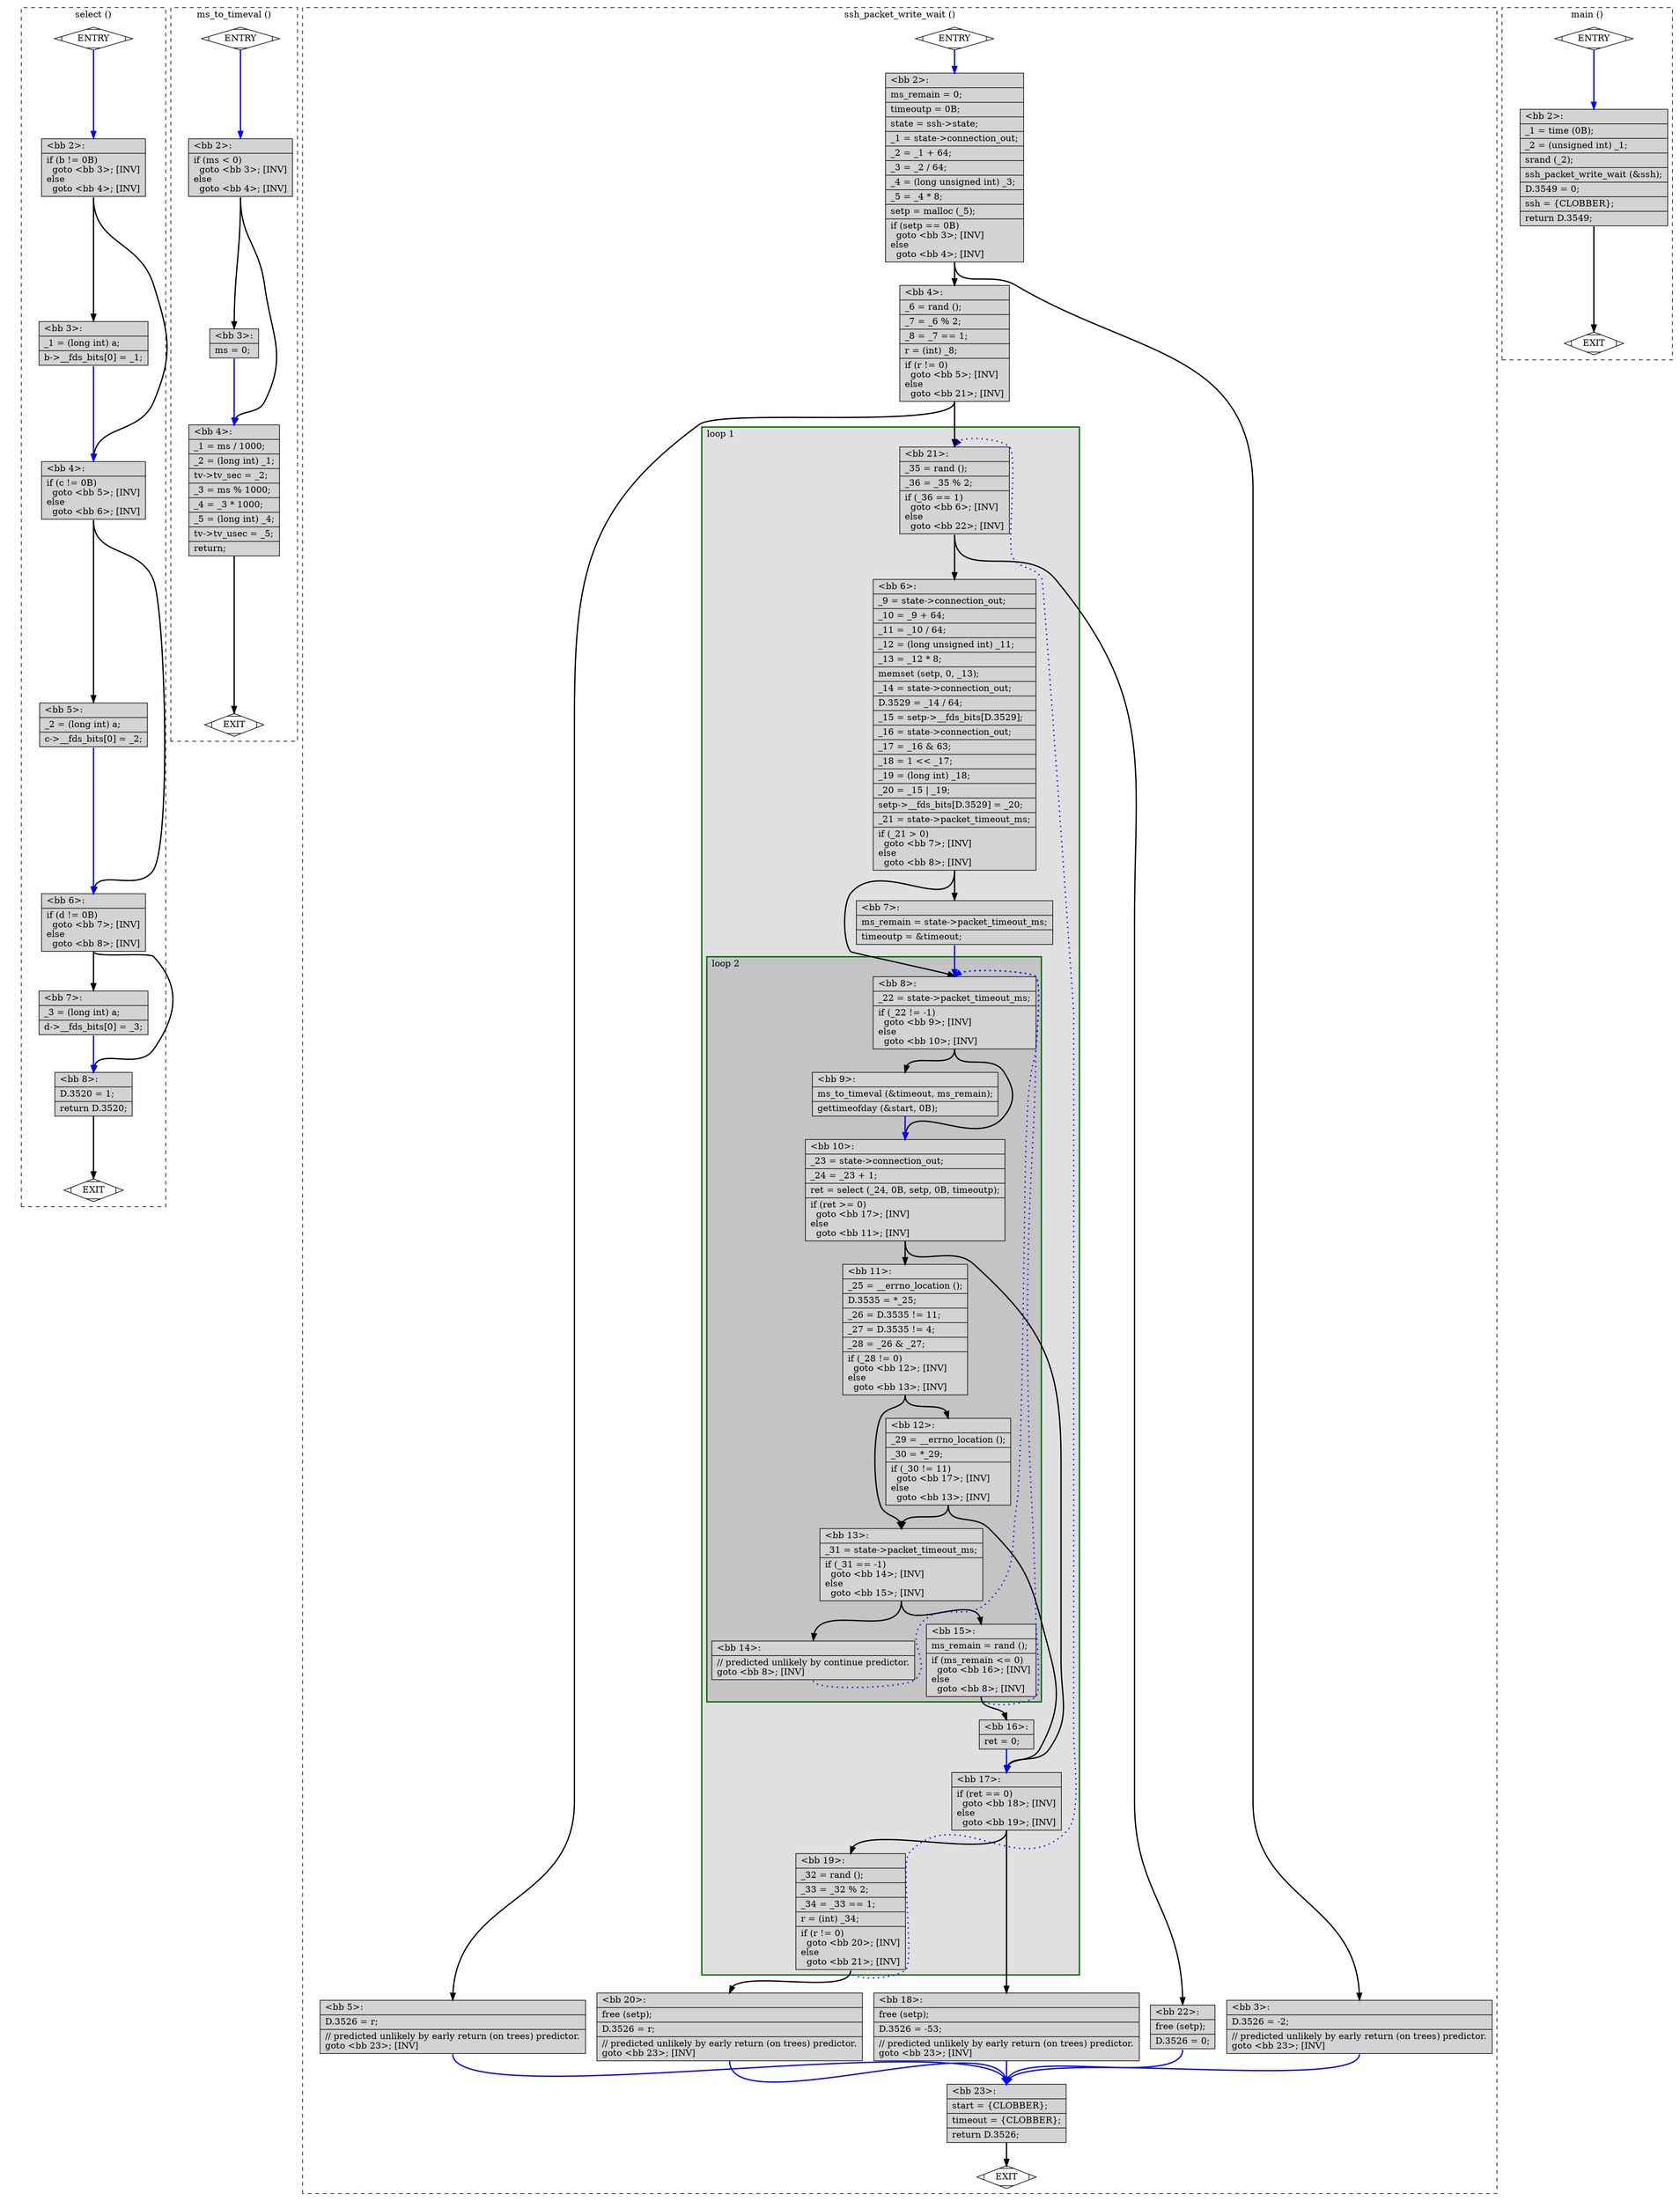 digraph "test.o-openssh_leak_2.c.015t.cfg" {
overlap=false;
subgraph "cluster_select" {
	style="dashed";
	color="black";
	label="select ()";
	fn_22_basic_block_0 [shape=Mdiamond,style=filled,fillcolor=white,label="ENTRY"];

	fn_22_basic_block_1 [shape=Mdiamond,style=filled,fillcolor=white,label="EXIT"];

	fn_22_basic_block_2 [shape=record,style=filled,fillcolor=lightgrey,label="{\<bb\ 2\>:\l\
|if\ (b\ !=\ 0B)\l\
\ \ goto\ \<bb\ 3\>;\ [INV]\l\
else\l\
\ \ goto\ \<bb\ 4\>;\ [INV]\l\
}"];

	fn_22_basic_block_3 [shape=record,style=filled,fillcolor=lightgrey,label="{\<bb\ 3\>:\l\
|_1\ =\ (long\ int)\ a;\l\
|b-\>__fds_bits[0]\ =\ _1;\l\
}"];

	fn_22_basic_block_4 [shape=record,style=filled,fillcolor=lightgrey,label="{\<bb\ 4\>:\l\
|if\ (c\ !=\ 0B)\l\
\ \ goto\ \<bb\ 5\>;\ [INV]\l\
else\l\
\ \ goto\ \<bb\ 6\>;\ [INV]\l\
}"];

	fn_22_basic_block_5 [shape=record,style=filled,fillcolor=lightgrey,label="{\<bb\ 5\>:\l\
|_2\ =\ (long\ int)\ a;\l\
|c-\>__fds_bits[0]\ =\ _2;\l\
}"];

	fn_22_basic_block_6 [shape=record,style=filled,fillcolor=lightgrey,label="{\<bb\ 6\>:\l\
|if\ (d\ !=\ 0B)\l\
\ \ goto\ \<bb\ 7\>;\ [INV]\l\
else\l\
\ \ goto\ \<bb\ 8\>;\ [INV]\l\
}"];

	fn_22_basic_block_7 [shape=record,style=filled,fillcolor=lightgrey,label="{\<bb\ 7\>:\l\
|_3\ =\ (long\ int)\ a;\l\
|d-\>__fds_bits[0]\ =\ _3;\l\
}"];

	fn_22_basic_block_8 [shape=record,style=filled,fillcolor=lightgrey,label="{\<bb\ 8\>:\l\
|D.3520\ =\ 1;\l\
|return\ D.3520;\l\
}"];

	fn_22_basic_block_0:s -> fn_22_basic_block_2:n [style="solid,bold",color=blue,weight=100,constraint=true];
	fn_22_basic_block_2:s -> fn_22_basic_block_3:n [style="solid,bold",color=black,weight=10,constraint=true];
	fn_22_basic_block_2:s -> fn_22_basic_block_4:n [style="solid,bold",color=black,weight=10,constraint=true];
	fn_22_basic_block_3:s -> fn_22_basic_block_4:n [style="solid,bold",color=blue,weight=100,constraint=true];
	fn_22_basic_block_4:s -> fn_22_basic_block_5:n [style="solid,bold",color=black,weight=10,constraint=true];
	fn_22_basic_block_4:s -> fn_22_basic_block_6:n [style="solid,bold",color=black,weight=10,constraint=true];
	fn_22_basic_block_5:s -> fn_22_basic_block_6:n [style="solid,bold",color=blue,weight=100,constraint=true];
	fn_22_basic_block_6:s -> fn_22_basic_block_7:n [style="solid,bold",color=black,weight=10,constraint=true];
	fn_22_basic_block_6:s -> fn_22_basic_block_8:n [style="solid,bold",color=black,weight=10,constraint=true];
	fn_22_basic_block_7:s -> fn_22_basic_block_8:n [style="solid,bold",color=blue,weight=100,constraint=true];
	fn_22_basic_block_8:s -> fn_22_basic_block_1:n [style="solid,bold",color=black,weight=10,constraint=true];
	fn_22_basic_block_0:s -> fn_22_basic_block_1:n [style="invis",constraint=true];
}
subgraph "cluster_ms_to_timeval" {
	style="dashed";
	color="black";
	label="ms_to_timeval ()";
	fn_23_basic_block_0 [shape=Mdiamond,style=filled,fillcolor=white,label="ENTRY"];

	fn_23_basic_block_1 [shape=Mdiamond,style=filled,fillcolor=white,label="EXIT"];

	fn_23_basic_block_2 [shape=record,style=filled,fillcolor=lightgrey,label="{\<bb\ 2\>:\l\
|if\ (ms\ \<\ 0)\l\
\ \ goto\ \<bb\ 3\>;\ [INV]\l\
else\l\
\ \ goto\ \<bb\ 4\>;\ [INV]\l\
}"];

	fn_23_basic_block_3 [shape=record,style=filled,fillcolor=lightgrey,label="{\<bb\ 3\>:\l\
|ms\ =\ 0;\l\
}"];

	fn_23_basic_block_4 [shape=record,style=filled,fillcolor=lightgrey,label="{\<bb\ 4\>:\l\
|_1\ =\ ms\ /\ 1000;\l\
|_2\ =\ (long\ int)\ _1;\l\
|tv-\>tv_sec\ =\ _2;\l\
|_3\ =\ ms\ %\ 1000;\l\
|_4\ =\ _3\ *\ 1000;\l\
|_5\ =\ (long\ int)\ _4;\l\
|tv-\>tv_usec\ =\ _5;\l\
|return;\l\
}"];

	fn_23_basic_block_0:s -> fn_23_basic_block_2:n [style="solid,bold",color=blue,weight=100,constraint=true];
	fn_23_basic_block_2:s -> fn_23_basic_block_3:n [style="solid,bold",color=black,weight=10,constraint=true];
	fn_23_basic_block_2:s -> fn_23_basic_block_4:n [style="solid,bold",color=black,weight=10,constraint=true];
	fn_23_basic_block_3:s -> fn_23_basic_block_4:n [style="solid,bold",color=blue,weight=100,constraint=true];
	fn_23_basic_block_4:s -> fn_23_basic_block_1:n [style="solid,bold",color=black,weight=10,constraint=true];
	fn_23_basic_block_0:s -> fn_23_basic_block_1:n [style="invis",constraint=true];
}
subgraph "cluster_ssh_packet_write_wait" {
	style="dashed";
	color="black";
	label="ssh_packet_write_wait ()";
	subgraph cluster_24_1 {
	style="filled";
	color="darkgreen";
	fillcolor="grey88";
	label="loop 1";
	labeljust=l;
	penwidth=2;
	subgraph cluster_24_2 {
	style="filled";
	color="darkgreen";
	fillcolor="grey77";
	label="loop 2";
	labeljust=l;
	penwidth=2;
	fn_24_basic_block_8 [shape=record,style=filled,fillcolor=lightgrey,label="{\<bb\ 8\>:\l\
|_22\ =\ state-\>packet_timeout_ms;\l\
|if\ (_22\ !=\ -1)\l\
\ \ goto\ \<bb\ 9\>;\ [INV]\l\
else\l\
\ \ goto\ \<bb\ 10\>;\ [INV]\l\
}"];

	fn_24_basic_block_9 [shape=record,style=filled,fillcolor=lightgrey,label="{\<bb\ 9\>:\l\
|ms_to_timeval\ (&timeout,\ ms_remain);\l\
|gettimeofday\ (&start,\ 0B);\l\
}"];

	fn_24_basic_block_10 [shape=record,style=filled,fillcolor=lightgrey,label="{\<bb\ 10\>:\l\
|_23\ =\ state-\>connection_out;\l\
|_24\ =\ _23\ +\ 1;\l\
|ret\ =\ select\ (_24,\ 0B,\ setp,\ 0B,\ timeoutp);\l\
|if\ (ret\ \>=\ 0)\l\
\ \ goto\ \<bb\ 17\>;\ [INV]\l\
else\l\
\ \ goto\ \<bb\ 11\>;\ [INV]\l\
}"];

	fn_24_basic_block_11 [shape=record,style=filled,fillcolor=lightgrey,label="{\<bb\ 11\>:\l\
|_25\ =\ __errno_location\ ();\l\
|D.3535\ =\ *_25;\l\
|_26\ =\ D.3535\ !=\ 11;\l\
|_27\ =\ D.3535\ !=\ 4;\l\
|_28\ =\ _26\ &\ _27;\l\
|if\ (_28\ !=\ 0)\l\
\ \ goto\ \<bb\ 12\>;\ [INV]\l\
else\l\
\ \ goto\ \<bb\ 13\>;\ [INV]\l\
}"];

	fn_24_basic_block_12 [shape=record,style=filled,fillcolor=lightgrey,label="{\<bb\ 12\>:\l\
|_29\ =\ __errno_location\ ();\l\
|_30\ =\ *_29;\l\
|if\ (_30\ !=\ 11)\l\
\ \ goto\ \<bb\ 17\>;\ [INV]\l\
else\l\
\ \ goto\ \<bb\ 13\>;\ [INV]\l\
}"];

	fn_24_basic_block_13 [shape=record,style=filled,fillcolor=lightgrey,label="{\<bb\ 13\>:\l\
|_31\ =\ state-\>packet_timeout_ms;\l\
|if\ (_31\ ==\ -1)\l\
\ \ goto\ \<bb\ 14\>;\ [INV]\l\
else\l\
\ \ goto\ \<bb\ 15\>;\ [INV]\l\
}"];

	fn_24_basic_block_14 [shape=record,style=filled,fillcolor=lightgrey,label="{\<bb\ 14\>:\l\
|//\ predicted\ unlikely\ by\ continue\ predictor.\l\
goto\ \<bb\ 8\>;\ [INV]\l\
}"];

	fn_24_basic_block_15 [shape=record,style=filled,fillcolor=lightgrey,label="{\<bb\ 15\>:\l\
|ms_remain\ =\ rand\ ();\l\
|if\ (ms_remain\ \<=\ 0)\l\
\ \ goto\ \<bb\ 16\>;\ [INV]\l\
else\l\
\ \ goto\ \<bb\ 8\>;\ [INV]\l\
}"];

	}
	fn_24_basic_block_21 [shape=record,style=filled,fillcolor=lightgrey,label="{\<bb\ 21\>:\l\
|_35\ =\ rand\ ();\l\
|_36\ =\ _35\ %\ 2;\l\
|if\ (_36\ ==\ 1)\l\
\ \ goto\ \<bb\ 6\>;\ [INV]\l\
else\l\
\ \ goto\ \<bb\ 22\>;\ [INV]\l\
}"];

	fn_24_basic_block_6 [shape=record,style=filled,fillcolor=lightgrey,label="{\<bb\ 6\>:\l\
|_9\ =\ state-\>connection_out;\l\
|_10\ =\ _9\ +\ 64;\l\
|_11\ =\ _10\ /\ 64;\l\
|_12\ =\ (long\ unsigned\ int)\ _11;\l\
|_13\ =\ _12\ *\ 8;\l\
|memset\ (setp,\ 0,\ _13);\l\
|_14\ =\ state-\>connection_out;\l\
|D.3529\ =\ _14\ /\ 64;\l\
|_15\ =\ setp-\>__fds_bits[D.3529];\l\
|_16\ =\ state-\>connection_out;\l\
|_17\ =\ _16\ &\ 63;\l\
|_18\ =\ 1\ \<\<\ _17;\l\
|_19\ =\ (long\ int)\ _18;\l\
|_20\ =\ _15\ \|\ _19;\l\
|setp-\>__fds_bits[D.3529]\ =\ _20;\l\
|_21\ =\ state-\>packet_timeout_ms;\l\
|if\ (_21\ \>\ 0)\l\
\ \ goto\ \<bb\ 7\>;\ [INV]\l\
else\l\
\ \ goto\ \<bb\ 8\>;\ [INV]\l\
}"];

	fn_24_basic_block_7 [shape=record,style=filled,fillcolor=lightgrey,label="{\<bb\ 7\>:\l\
|ms_remain\ =\ state-\>packet_timeout_ms;\l\
|timeoutp\ =\ &timeout;\l\
}"];

	fn_24_basic_block_17 [shape=record,style=filled,fillcolor=lightgrey,label="{\<bb\ 17\>:\l\
|if\ (ret\ ==\ 0)\l\
\ \ goto\ \<bb\ 18\>;\ [INV]\l\
else\l\
\ \ goto\ \<bb\ 19\>;\ [INV]\l\
}"];

	fn_24_basic_block_19 [shape=record,style=filled,fillcolor=lightgrey,label="{\<bb\ 19\>:\l\
|_32\ =\ rand\ ();\l\
|_33\ =\ _32\ %\ 2;\l\
|_34\ =\ _33\ ==\ 1;\l\
|r\ =\ (int)\ _34;\l\
|if\ (r\ !=\ 0)\l\
\ \ goto\ \<bb\ 20\>;\ [INV]\l\
else\l\
\ \ goto\ \<bb\ 21\>;\ [INV]\l\
}"];

	fn_24_basic_block_16 [shape=record,style=filled,fillcolor=lightgrey,label="{\<bb\ 16\>:\l\
|ret\ =\ 0;\l\
}"];

	}
	fn_24_basic_block_0 [shape=Mdiamond,style=filled,fillcolor=white,label="ENTRY"];

	fn_24_basic_block_1 [shape=Mdiamond,style=filled,fillcolor=white,label="EXIT"];

	fn_24_basic_block_2 [shape=record,style=filled,fillcolor=lightgrey,label="{\<bb\ 2\>:\l\
|ms_remain\ =\ 0;\l\
|timeoutp\ =\ 0B;\l\
|state\ =\ ssh-\>state;\l\
|_1\ =\ state-\>connection_out;\l\
|_2\ =\ _1\ +\ 64;\l\
|_3\ =\ _2\ /\ 64;\l\
|_4\ =\ (long\ unsigned\ int)\ _3;\l\
|_5\ =\ _4\ *\ 8;\l\
|setp\ =\ malloc\ (_5);\l\
|if\ (setp\ ==\ 0B)\l\
\ \ goto\ \<bb\ 3\>;\ [INV]\l\
else\l\
\ \ goto\ \<bb\ 4\>;\ [INV]\l\
}"];

	fn_24_basic_block_3 [shape=record,style=filled,fillcolor=lightgrey,label="{\<bb\ 3\>:\l\
|D.3526\ =\ -2;\l\
|//\ predicted\ unlikely\ by\ early\ return\ (on\ trees)\ predictor.\l\
goto\ \<bb\ 23\>;\ [INV]\l\
}"];

	fn_24_basic_block_4 [shape=record,style=filled,fillcolor=lightgrey,label="{\<bb\ 4\>:\l\
|_6\ =\ rand\ ();\l\
|_7\ =\ _6\ %\ 2;\l\
|_8\ =\ _7\ ==\ 1;\l\
|r\ =\ (int)\ _8;\l\
|if\ (r\ !=\ 0)\l\
\ \ goto\ \<bb\ 5\>;\ [INV]\l\
else\l\
\ \ goto\ \<bb\ 21\>;\ [INV]\l\
}"];

	fn_24_basic_block_5 [shape=record,style=filled,fillcolor=lightgrey,label="{\<bb\ 5\>:\l\
|D.3526\ =\ r;\l\
|//\ predicted\ unlikely\ by\ early\ return\ (on\ trees)\ predictor.\l\
goto\ \<bb\ 23\>;\ [INV]\l\
}"];

	fn_24_basic_block_18 [shape=record,style=filled,fillcolor=lightgrey,label="{\<bb\ 18\>:\l\
|free\ (setp);\l\
|D.3526\ =\ -53;\l\
|//\ predicted\ unlikely\ by\ early\ return\ (on\ trees)\ predictor.\l\
goto\ \<bb\ 23\>;\ [INV]\l\
}"];

	fn_24_basic_block_20 [shape=record,style=filled,fillcolor=lightgrey,label="{\<bb\ 20\>:\l\
|free\ (setp);\l\
|D.3526\ =\ r;\l\
|//\ predicted\ unlikely\ by\ early\ return\ (on\ trees)\ predictor.\l\
goto\ \<bb\ 23\>;\ [INV]\l\
}"];

	fn_24_basic_block_22 [shape=record,style=filled,fillcolor=lightgrey,label="{\<bb\ 22\>:\l\
|free\ (setp);\l\
|D.3526\ =\ 0;\l\
}"];

	fn_24_basic_block_23 [shape=record,style=filled,fillcolor=lightgrey,label="{\<bb\ 23\>:\l\
|start\ =\ \{CLOBBER\};\l\
|timeout\ =\ \{CLOBBER\};\l\
|return\ D.3526;\l\
}"];

	fn_24_basic_block_0:s -> fn_24_basic_block_2:n [style="solid,bold",color=blue,weight=100,constraint=true];
	fn_24_basic_block_2:s -> fn_24_basic_block_3:n [style="solid,bold",color=black,weight=10,constraint=true];
	fn_24_basic_block_2:s -> fn_24_basic_block_4:n [style="solid,bold",color=black,weight=10,constraint=true];
	fn_24_basic_block_3:s -> fn_24_basic_block_23:n [style="solid,bold",color=blue,weight=100,constraint=true];
	fn_24_basic_block_4:s -> fn_24_basic_block_5:n [style="solid,bold",color=black,weight=10,constraint=true];
	fn_24_basic_block_4:s -> fn_24_basic_block_21:n [style="solid,bold",color=black,weight=10,constraint=true];
	fn_24_basic_block_5:s -> fn_24_basic_block_23:n [style="solid,bold",color=blue,weight=100,constraint=true];
	fn_24_basic_block_6:s -> fn_24_basic_block_7:n [style="solid,bold",color=black,weight=10,constraint=true];
	fn_24_basic_block_6:s -> fn_24_basic_block_8:n [style="solid,bold",color=black,weight=10,constraint=true];
	fn_24_basic_block_7:s -> fn_24_basic_block_8:n [style="solid,bold",color=blue,weight=100,constraint=true];
	fn_24_basic_block_8:s -> fn_24_basic_block_9:n [style="solid,bold",color=black,weight=10,constraint=true];
	fn_24_basic_block_8:s -> fn_24_basic_block_10:n [style="solid,bold",color=black,weight=10,constraint=true];
	fn_24_basic_block_9:s -> fn_24_basic_block_10:n [style="solid,bold",color=blue,weight=100,constraint=true];
	fn_24_basic_block_10:s -> fn_24_basic_block_17:n [style="solid,bold",color=black,weight=10,constraint=true];
	fn_24_basic_block_10:s -> fn_24_basic_block_11:n [style="solid,bold",color=black,weight=10,constraint=true];
	fn_24_basic_block_11:s -> fn_24_basic_block_12:n [style="solid,bold",color=black,weight=10,constraint=true];
	fn_24_basic_block_11:s -> fn_24_basic_block_13:n [style="solid,bold",color=black,weight=10,constraint=true];
	fn_24_basic_block_12:s -> fn_24_basic_block_17:n [style="solid,bold",color=black,weight=10,constraint=true];
	fn_24_basic_block_12:s -> fn_24_basic_block_13:n [style="solid,bold",color=black,weight=10,constraint=true];
	fn_24_basic_block_13:s -> fn_24_basic_block_14:n [style="solid,bold",color=black,weight=10,constraint=true];
	fn_24_basic_block_13:s -> fn_24_basic_block_15:n [style="solid,bold",color=black,weight=10,constraint=true];
	fn_24_basic_block_14:s -> fn_24_basic_block_8:n [style="dotted,bold",color=blue,weight=10,constraint=false];
	fn_24_basic_block_15:s -> fn_24_basic_block_16:n [style="solid,bold",color=black,weight=10,constraint=true];
	fn_24_basic_block_15:s -> fn_24_basic_block_8:n [style="dotted,bold",color=blue,weight=10,constraint=false];
	fn_24_basic_block_16:s -> fn_24_basic_block_17:n [style="solid,bold",color=blue,weight=100,constraint=true];
	fn_24_basic_block_17:s -> fn_24_basic_block_18:n [style="solid,bold",color=black,weight=10,constraint=true];
	fn_24_basic_block_17:s -> fn_24_basic_block_19:n [style="solid,bold",color=black,weight=10,constraint=true];
	fn_24_basic_block_18:s -> fn_24_basic_block_23:n [style="solid,bold",color=blue,weight=100,constraint=true];
	fn_24_basic_block_19:s -> fn_24_basic_block_20:n [style="solid,bold",color=black,weight=10,constraint=true];
	fn_24_basic_block_19:s -> fn_24_basic_block_21:n [style="dotted,bold",color=blue,weight=10,constraint=false];
	fn_24_basic_block_20:s -> fn_24_basic_block_23:n [style="solid,bold",color=blue,weight=100,constraint=true];
	fn_24_basic_block_21:s -> fn_24_basic_block_6:n [style="solid,bold",color=black,weight=10,constraint=true];
	fn_24_basic_block_21:s -> fn_24_basic_block_22:n [style="solid,bold",color=black,weight=10,constraint=true];
	fn_24_basic_block_22:s -> fn_24_basic_block_23:n [style="solid,bold",color=blue,weight=100,constraint=true];
	fn_24_basic_block_23:s -> fn_24_basic_block_1:n [style="solid,bold",color=black,weight=10,constraint=true];
	fn_24_basic_block_0:s -> fn_24_basic_block_1:n [style="invis",constraint=true];
}
subgraph "cluster_main" {
	style="dashed";
	color="black";
	label="main ()";
	fn_25_basic_block_0 [shape=Mdiamond,style=filled,fillcolor=white,label="ENTRY"];

	fn_25_basic_block_1 [shape=Mdiamond,style=filled,fillcolor=white,label="EXIT"];

	fn_25_basic_block_2 [shape=record,style=filled,fillcolor=lightgrey,label="{\<bb\ 2\>:\l\
|_1\ =\ time\ (0B);\l\
|_2\ =\ (unsigned\ int)\ _1;\l\
|srand\ (_2);\l\
|ssh_packet_write_wait\ (&ssh);\l\
|D.3549\ =\ 0;\l\
|ssh\ =\ \{CLOBBER\};\l\
|return\ D.3549;\l\
}"];

	fn_25_basic_block_0:s -> fn_25_basic_block_2:n [style="solid,bold",color=blue,weight=100,constraint=true];
	fn_25_basic_block_2:s -> fn_25_basic_block_1:n [style="solid,bold",color=black,weight=10,constraint=true];
	fn_25_basic_block_0:s -> fn_25_basic_block_1:n [style="invis",constraint=true];
}
}
